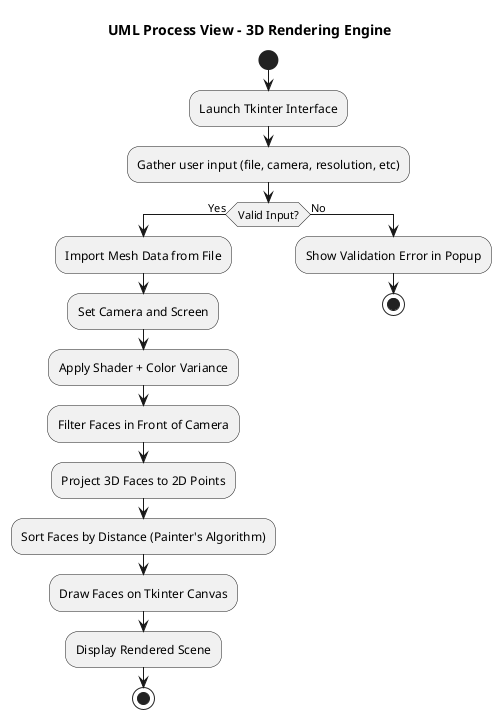 @startuml ProcessView
title "UML Process View – 3D Rendering Engine"

start

:Launch Tkinter Interface;
:Gather user input (file, camera, resolution, etc);

if (Valid Input?) then (Yes)
    :Import Mesh Data from File;
    :Set Camera and Screen;
    :Apply Shader + Color Variance;
    :Filter Faces in Front of Camera;
    :Project 3D Faces to 2D Points;
    :Sort Faces by Distance (Painter's Algorithm);
    :Draw Faces on Tkinter Canvas;
    :Display Rendered Scene;
    stop
else (No)
    :Show Validation Error in Popup;
    stop
endif
@enduml
